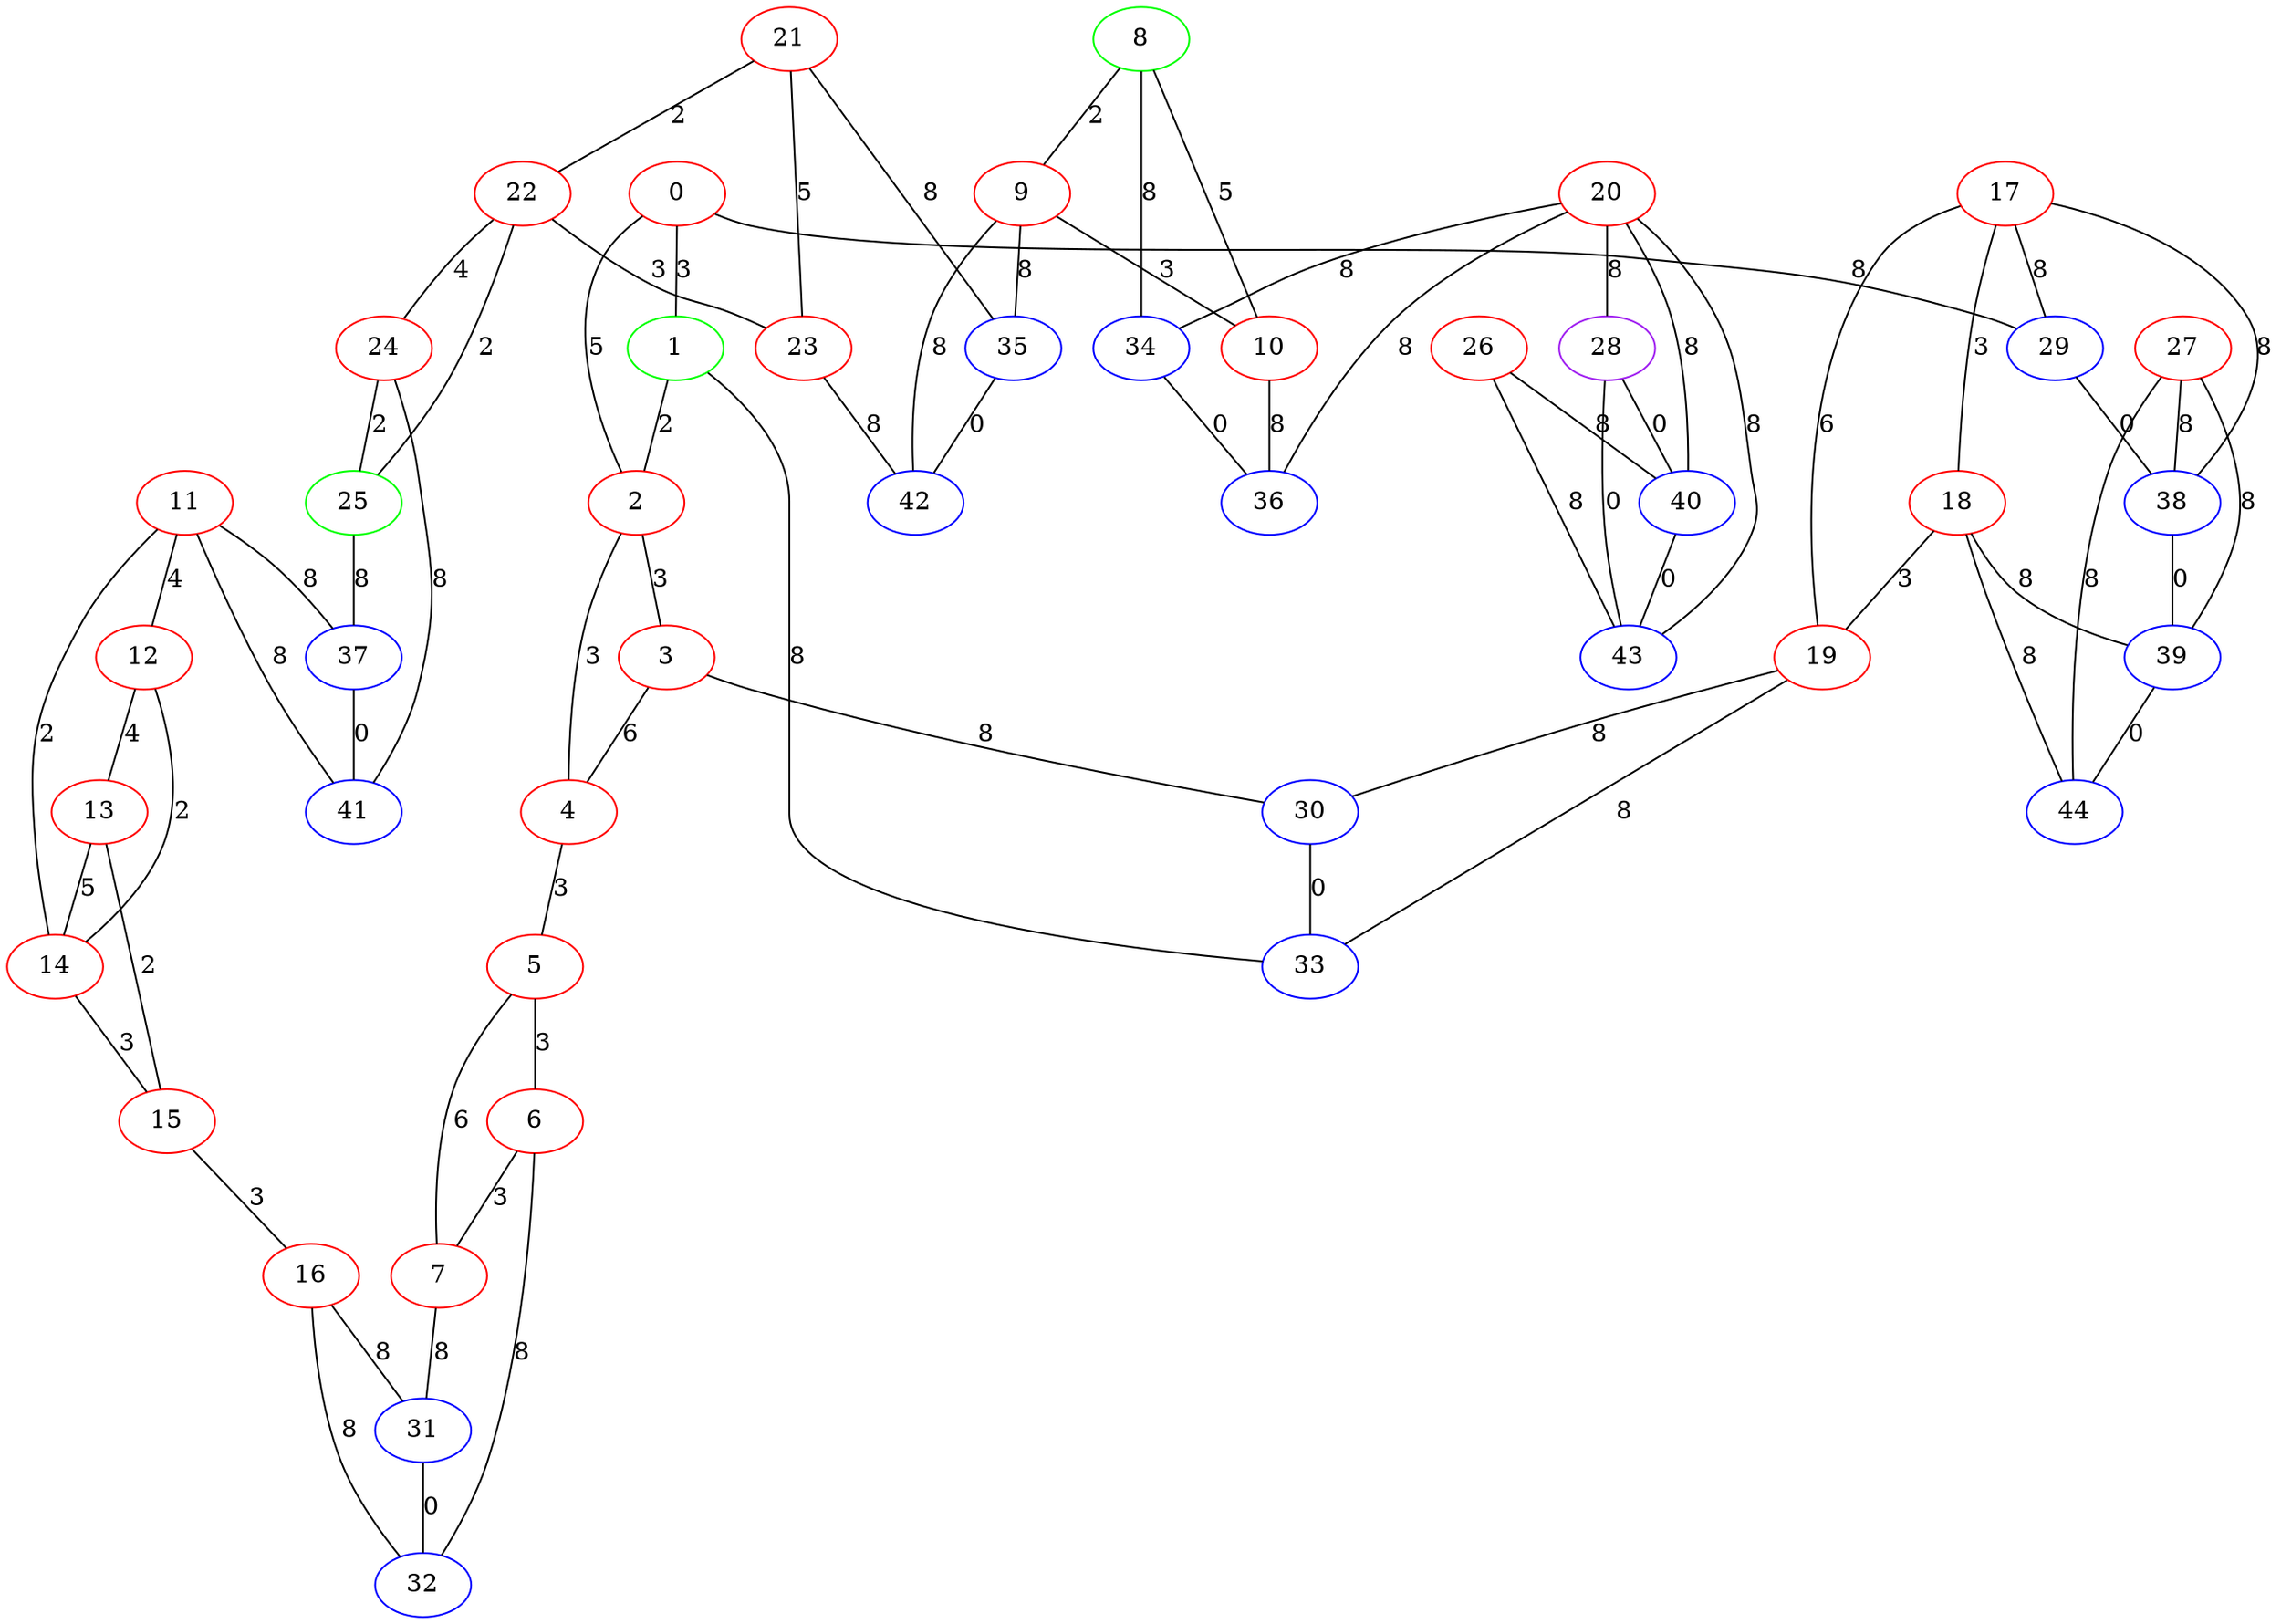 graph "" {
0 [color=red, weight=1];
1 [color=green, weight=2];
2 [color=red, weight=1];
3 [color=red, weight=1];
4 [color=red, weight=1];
5 [color=red, weight=1];
6 [color=red, weight=1];
7 [color=red, weight=1];
8 [color=green, weight=2];
9 [color=red, weight=1];
10 [color=red, weight=1];
11 [color=red, weight=1];
12 [color=red, weight=1];
13 [color=red, weight=1];
14 [color=red, weight=1];
15 [color=red, weight=1];
16 [color=red, weight=1];
17 [color=red, weight=1];
18 [color=red, weight=1];
19 [color=red, weight=1];
20 [color=red, weight=1];
21 [color=red, weight=1];
22 [color=red, weight=1];
23 [color=red, weight=1];
24 [color=red, weight=1];
25 [color=green, weight=2];
26 [color=red, weight=1];
27 [color=red, weight=1];
28 [color=purple, weight=4];
29 [color=blue, weight=3];
30 [color=blue, weight=3];
31 [color=blue, weight=3];
32 [color=blue, weight=3];
33 [color=blue, weight=3];
34 [color=blue, weight=3];
35 [color=blue, weight=3];
36 [color=blue, weight=3];
37 [color=blue, weight=3];
38 [color=blue, weight=3];
39 [color=blue, weight=3];
40 [color=blue, weight=3];
41 [color=blue, weight=3];
42 [color=blue, weight=3];
43 [color=blue, weight=3];
44 [color=blue, weight=3];
0 -- 1  [key=0, label=3];
0 -- 2  [key=0, label=5];
0 -- 29  [key=0, label=8];
1 -- 33  [key=0, label=8];
1 -- 2  [key=0, label=2];
2 -- 3  [key=0, label=3];
2 -- 4  [key=0, label=3];
3 -- 4  [key=0, label=6];
3 -- 30  [key=0, label=8];
4 -- 5  [key=0, label=3];
5 -- 6  [key=0, label=3];
5 -- 7  [key=0, label=6];
6 -- 32  [key=0, label=8];
6 -- 7  [key=0, label=3];
7 -- 31  [key=0, label=8];
8 -- 9  [key=0, label=2];
8 -- 10  [key=0, label=5];
8 -- 34  [key=0, label=8];
9 -- 10  [key=0, label=3];
9 -- 35  [key=0, label=8];
9 -- 42  [key=0, label=8];
10 -- 36  [key=0, label=8];
11 -- 41  [key=0, label=8];
11 -- 12  [key=0, label=4];
11 -- 37  [key=0, label=8];
11 -- 14  [key=0, label=2];
12 -- 13  [key=0, label=4];
12 -- 14  [key=0, label=2];
13 -- 14  [key=0, label=5];
13 -- 15  [key=0, label=2];
14 -- 15  [key=0, label=3];
15 -- 16  [key=0, label=3];
16 -- 32  [key=0, label=8];
16 -- 31  [key=0, label=8];
17 -- 18  [key=0, label=3];
17 -- 19  [key=0, label=6];
17 -- 29  [key=0, label=8];
17 -- 38  [key=0, label=8];
18 -- 19  [key=0, label=3];
18 -- 44  [key=0, label=8];
18 -- 39  [key=0, label=8];
19 -- 30  [key=0, label=8];
19 -- 33  [key=0, label=8];
20 -- 40  [key=0, label=8];
20 -- 36  [key=0, label=8];
20 -- 34  [key=0, label=8];
20 -- 43  [key=0, label=8];
20 -- 28  [key=0, label=8];
21 -- 35  [key=0, label=8];
21 -- 22  [key=0, label=2];
21 -- 23  [key=0, label=5];
22 -- 24  [key=0, label=4];
22 -- 25  [key=0, label=2];
22 -- 23  [key=0, label=3];
23 -- 42  [key=0, label=8];
24 -- 25  [key=0, label=2];
24 -- 41  [key=0, label=8];
25 -- 37  [key=0, label=8];
26 -- 40  [key=0, label=8];
26 -- 43  [key=0, label=8];
27 -- 44  [key=0, label=8];
27 -- 38  [key=0, label=8];
27 -- 39  [key=0, label=8];
28 -- 40  [key=0, label=0];
28 -- 43  [key=0, label=0];
29 -- 38  [key=0, label=0];
30 -- 33  [key=0, label=0];
31 -- 32  [key=0, label=0];
34 -- 36  [key=0, label=0];
35 -- 42  [key=0, label=0];
37 -- 41  [key=0, label=0];
38 -- 39  [key=0, label=0];
39 -- 44  [key=0, label=0];
40 -- 43  [key=0, label=0];
}
